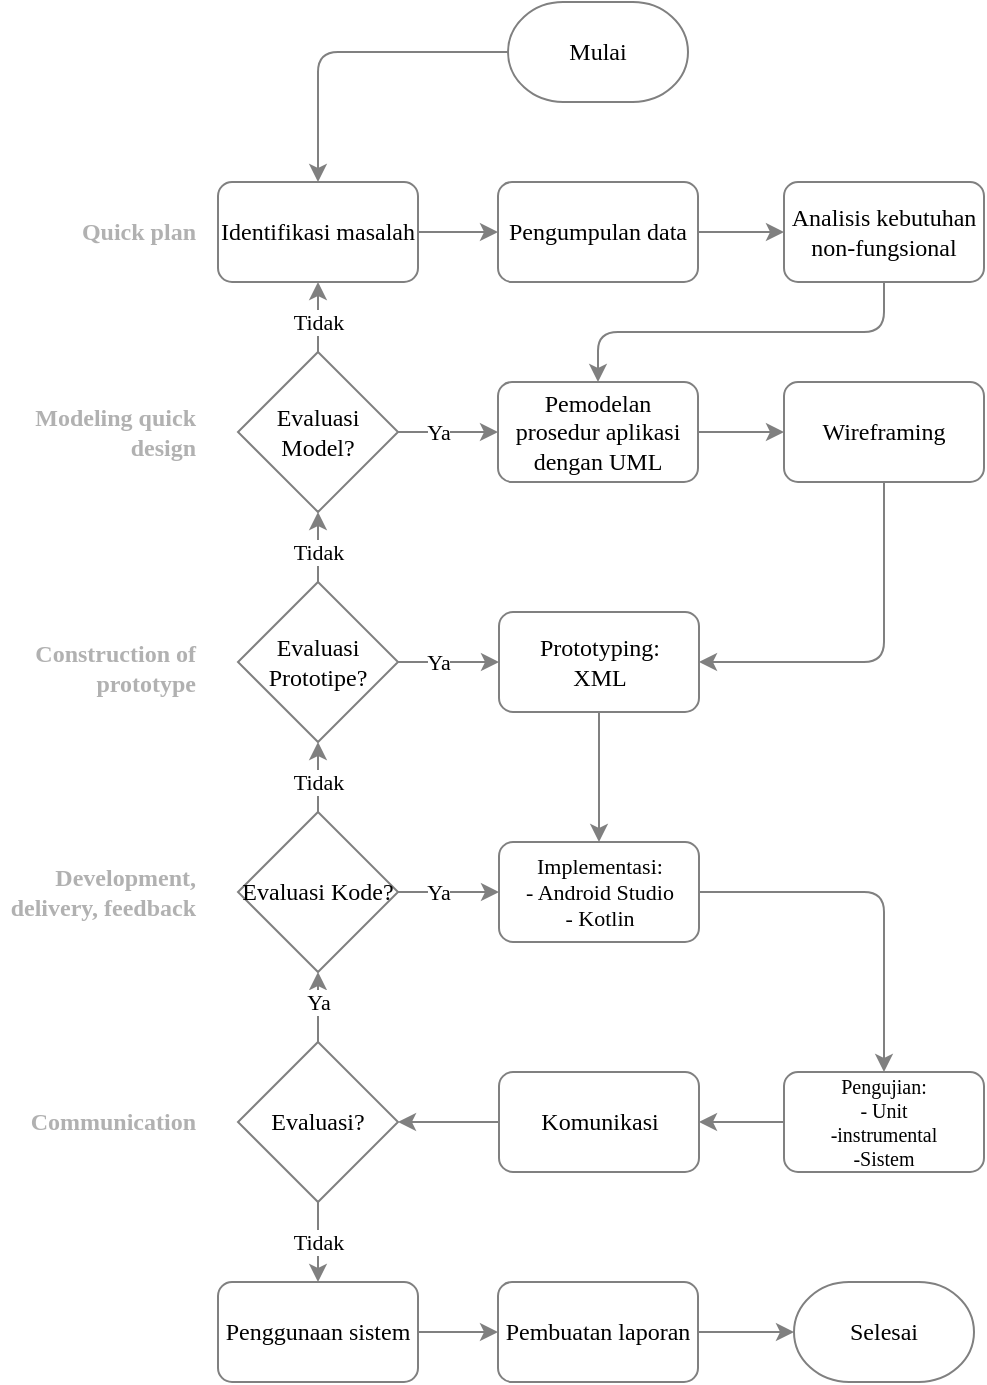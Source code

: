 <mxfile version="21.1.4" type="github">
  <diagram id="C5RBs43oDa-KdzZeNtuy" name="Page-1">
    <mxGraphModel dx="993" dy="596" grid="1" gridSize="10" guides="1" tooltips="1" connect="1" arrows="1" fold="1" page="1" pageScale="1" pageWidth="827" pageHeight="1169" math="0" shadow="0">
      <root>
        <mxCell id="WIyWlLk6GJQsqaUBKTNV-0" />
        <mxCell id="WIyWlLk6GJQsqaUBKTNV-1" parent="WIyWlLk6GJQsqaUBKTNV-0" />
        <mxCell id="ktbN5aYwxhZYsoAh1HYY-9" value="" style="edgeStyle=orthogonalEdgeStyle;rounded=1;orthogonalLoop=1;jettySize=auto;html=1;strokeColor=#808080;fontFamily=Ubuntu;fontSource=https%3A%2F%2Ffonts.googleapis.com%2Fcss%3Ffamily%3DUbuntu;" parent="WIyWlLk6GJQsqaUBKTNV-1" source="ktbN5aYwxhZYsoAh1HYY-3" target="ktbN5aYwxhZYsoAh1HYY-4" edge="1">
          <mxGeometry relative="1" as="geometry" />
        </mxCell>
        <mxCell id="ktbN5aYwxhZYsoAh1HYY-3" value="Mulai" style="strokeWidth=1;html=1;shape=mxgraph.flowchart.terminator;whiteSpace=wrap;fontFamily=Ubuntu;fontSource=https%3A%2F%2Ffonts.googleapis.com%2Fcss%3Ffamily%3DUbuntu;fillColor=#FFFFFF;strokeColor=#808080;" parent="WIyWlLk6GJQsqaUBKTNV-1" vertex="1">
          <mxGeometry x="459" y="30" width="90" height="50" as="geometry" />
        </mxCell>
        <mxCell id="ktbN5aYwxhZYsoAh1HYY-7" value="" style="edgeStyle=orthogonalEdgeStyle;rounded=0;orthogonalLoop=1;jettySize=auto;html=1;strokeColor=#808080;fontFamily=Ubuntu;fontSource=https%3A%2F%2Ffonts.googleapis.com%2Fcss%3Ffamily%3DUbuntu;" parent="WIyWlLk6GJQsqaUBKTNV-1" source="ktbN5aYwxhZYsoAh1HYY-4" target="ktbN5aYwxhZYsoAh1HYY-6" edge="1">
          <mxGeometry relative="1" as="geometry" />
        </mxCell>
        <mxCell id="ktbN5aYwxhZYsoAh1HYY-4" value="Identifikasi masalah" style="rounded=1;whiteSpace=wrap;html=1;absoluteArcSize=1;arcSize=14;strokeWidth=1;fontFamily=Ubuntu;fontSource=https%3A%2F%2Ffonts.googleapis.com%2Fcss%3Ffamily%3DUbuntu;fillColor=#FFFFFF;strokeColor=#808080;" parent="WIyWlLk6GJQsqaUBKTNV-1" vertex="1">
          <mxGeometry x="314" y="120" width="100" height="50" as="geometry" />
        </mxCell>
        <mxCell id="ktbN5aYwxhZYsoAh1HYY-11" value="" style="edgeStyle=orthogonalEdgeStyle;rounded=0;orthogonalLoop=1;jettySize=auto;html=1;strokeColor=#808080;fontFamily=Ubuntu;fontSource=https%3A%2F%2Ffonts.googleapis.com%2Fcss%3Ffamily%3DUbuntu;" parent="WIyWlLk6GJQsqaUBKTNV-1" source="ktbN5aYwxhZYsoAh1HYY-6" target="ktbN5aYwxhZYsoAh1HYY-10" edge="1">
          <mxGeometry relative="1" as="geometry" />
        </mxCell>
        <mxCell id="ktbN5aYwxhZYsoAh1HYY-6" value="Pengumpulan data" style="rounded=1;whiteSpace=wrap;html=1;arcSize=14;strokeWidth=1;fontFamily=Ubuntu;fontSource=https%3A%2F%2Ffonts.googleapis.com%2Fcss%3Ffamily%3DUbuntu;fillColor=#FFFFFF;strokeColor=#808080;" parent="WIyWlLk6GJQsqaUBKTNV-1" vertex="1">
          <mxGeometry x="454" y="120" width="100" height="50" as="geometry" />
        </mxCell>
        <mxCell id="ktbN5aYwxhZYsoAh1HYY-16" value="" style="edgeStyle=orthogonalEdgeStyle;rounded=1;orthogonalLoop=1;jettySize=auto;html=1;strokeColor=#808080;fontFamily=Ubuntu;fontSource=https%3A%2F%2Ffonts.googleapis.com%2Fcss%3Ffamily%3DUbuntu;exitX=0.5;exitY=1;exitDx=0;exitDy=0;" parent="WIyWlLk6GJQsqaUBKTNV-1" source="ktbN5aYwxhZYsoAh1HYY-10" target="ktbN5aYwxhZYsoAh1HYY-17" edge="1">
          <mxGeometry relative="1" as="geometry" />
        </mxCell>
        <mxCell id="ktbN5aYwxhZYsoAh1HYY-10" value="Analisis kebutuhan non-fungsional" style="rounded=1;whiteSpace=wrap;html=1;arcSize=14;strokeWidth=1;fontFamily=Ubuntu;fontSource=https%3A%2F%2Ffonts.googleapis.com%2Fcss%3Ffamily%3DUbuntu;fillColor=#FFFFFF;strokeColor=#808080;" parent="WIyWlLk6GJQsqaUBKTNV-1" vertex="1">
          <mxGeometry x="597" y="120" width="100" height="50" as="geometry" />
        </mxCell>
        <mxCell id="NbRlIwlE_Kw9sblHJF5f-21" style="edgeStyle=orthogonalEdgeStyle;rounded=1;orthogonalLoop=1;jettySize=auto;html=1;entryX=1;entryY=0.5;entryDx=0;entryDy=0;exitX=0.5;exitY=1;exitDx=0;exitDy=0;strokeColor=#808080;" edge="1" parent="WIyWlLk6GJQsqaUBKTNV-1" source="ktbN5aYwxhZYsoAh1HYY-15" target="ktbN5aYwxhZYsoAh1HYY-19">
          <mxGeometry relative="1" as="geometry" />
        </mxCell>
        <mxCell id="ktbN5aYwxhZYsoAh1HYY-15" value="Wireframing" style="rounded=1;whiteSpace=wrap;html=1;arcSize=14;strokeWidth=1;fontFamily=Ubuntu;fontSource=https%3A%2F%2Ffonts.googleapis.com%2Fcss%3Ffamily%3DUbuntu;fillColor=#FFFFFF;strokeColor=#808080;" parent="WIyWlLk6GJQsqaUBKTNV-1" vertex="1">
          <mxGeometry x="597" y="220" width="100" height="50" as="geometry" />
        </mxCell>
        <mxCell id="NbRlIwlE_Kw9sblHJF5f-19" style="edgeStyle=orthogonalEdgeStyle;rounded=0;orthogonalLoop=1;jettySize=auto;html=1;entryX=0;entryY=0.5;entryDx=0;entryDy=0;strokeColor=#808080;" edge="1" parent="WIyWlLk6GJQsqaUBKTNV-1" source="ktbN5aYwxhZYsoAh1HYY-17" target="ktbN5aYwxhZYsoAh1HYY-15">
          <mxGeometry relative="1" as="geometry" />
        </mxCell>
        <mxCell id="ktbN5aYwxhZYsoAh1HYY-17" value="Pemodelan prosedur aplikasi dengan UML" style="rounded=1;whiteSpace=wrap;html=1;arcSize=14;strokeWidth=1;fontFamily=Ubuntu;fontSource=https%3A%2F%2Ffonts.googleapis.com%2Fcss%3Ffamily%3DUbuntu;fillColor=#FFFFFF;strokeColor=#808080;" parent="WIyWlLk6GJQsqaUBKTNV-1" vertex="1">
          <mxGeometry x="454" y="220" width="100" height="50" as="geometry" />
        </mxCell>
        <mxCell id="NbRlIwlE_Kw9sblHJF5f-6" style="edgeStyle=orthogonalEdgeStyle;rounded=1;orthogonalLoop=1;jettySize=auto;html=1;exitX=0.5;exitY=1;exitDx=0;exitDy=0;entryX=0.5;entryY=0;entryDx=0;entryDy=0;strokeColor=#808080;" edge="1" parent="WIyWlLk6GJQsqaUBKTNV-1" source="ktbN5aYwxhZYsoAh1HYY-19" target="ktbN5aYwxhZYsoAh1HYY-106">
          <mxGeometry relative="1" as="geometry" />
        </mxCell>
        <mxCell id="ktbN5aYwxhZYsoAh1HYY-19" value="Prototyping:&lt;br&gt;XML" style="rounded=1;whiteSpace=wrap;html=1;arcSize=14;strokeWidth=1;fontFamily=Ubuntu;fontSource=https%3A%2F%2Ffonts.googleapis.com%2Fcss%3Ffamily%3DUbuntu;fillColor=#FFFFFF;strokeColor=#808080;" parent="WIyWlLk6GJQsqaUBKTNV-1" vertex="1">
          <mxGeometry x="454.5" y="335" width="100" height="50" as="geometry" />
        </mxCell>
        <mxCell id="NbRlIwlE_Kw9sblHJF5f-90" value="" style="edgeStyle=orthogonalEdgeStyle;rounded=0;orthogonalLoop=1;jettySize=auto;html=1;strokeColor=#808080;" edge="1" parent="WIyWlLk6GJQsqaUBKTNV-1" source="ktbN5aYwxhZYsoAh1HYY-93" target="NbRlIwlE_Kw9sblHJF5f-89">
          <mxGeometry relative="1" as="geometry" />
        </mxCell>
        <mxCell id="ktbN5aYwxhZYsoAh1HYY-93" value="Penggunaan sistem" style="whiteSpace=wrap;html=1;rounded=1;arcSize=14;strokeWidth=1;fontFamily=Ubuntu;fontSource=https%3A%2F%2Ffonts.googleapis.com%2Fcss%3Ffamily%3DUbuntu;fillColor=#FFFFFF;strokeColor=#808080;" parent="WIyWlLk6GJQsqaUBKTNV-1" vertex="1">
          <mxGeometry x="314" y="670" width="100" height="50" as="geometry" />
        </mxCell>
        <mxCell id="ktbN5aYwxhZYsoAh1HYY-98" value="Selesai" style="strokeWidth=1;html=1;shape=mxgraph.flowchart.terminator;whiteSpace=wrap;fontFamily=Ubuntu;fontSource=https%3A%2F%2Ffonts.googleapis.com%2Fcss%3Ffamily%3DUbuntu;fillColor=#FFFFFF;strokeColor=#808080;" parent="WIyWlLk6GJQsqaUBKTNV-1" vertex="1">
          <mxGeometry x="602" y="670" width="90" height="50" as="geometry" />
        </mxCell>
        <mxCell id="NbRlIwlE_Kw9sblHJF5f-32" style="edgeStyle=orthogonalEdgeStyle;rounded=1;orthogonalLoop=1;jettySize=auto;html=1;exitX=1;exitY=0.5;exitDx=0;exitDy=0;entryX=0.5;entryY=0;entryDx=0;entryDy=0;strokeColor=#808080;" edge="1" parent="WIyWlLk6GJQsqaUBKTNV-1" source="ktbN5aYwxhZYsoAh1HYY-106" target="ktbN5aYwxhZYsoAh1HYY-113">
          <mxGeometry relative="1" as="geometry" />
        </mxCell>
        <mxCell id="ktbN5aYwxhZYsoAh1HYY-106" value="Implementasi:&lt;br style=&quot;font-size: 11px;&quot;&gt;- Android Studio&lt;br style=&quot;font-size: 11px;&quot;&gt;- Kotlin" style="rounded=1;whiteSpace=wrap;html=1;arcSize=14;strokeWidth=1;fontSize=11;fontFamily=Ubuntu;fontSource=https%3A%2F%2Ffonts.googleapis.com%2Fcss%3Ffamily%3DUbuntu;fillColor=#FFFFFF;strokeColor=#808080;" parent="WIyWlLk6GJQsqaUBKTNV-1" vertex="1">
          <mxGeometry x="454.5" y="450" width="100" height="50" as="geometry" />
        </mxCell>
        <mxCell id="NbRlIwlE_Kw9sblHJF5f-10" value="Tidak" style="edgeStyle=orthogonalEdgeStyle;rounded=0;orthogonalLoop=1;jettySize=auto;html=1;strokeColor=#808080;fontFamily=Ubuntu;fontSource=https%3A%2F%2Ffonts.googleapis.com%2Fcss%3Ffamily%3DUbuntu;" edge="1" parent="WIyWlLk6GJQsqaUBKTNV-1" source="ktbN5aYwxhZYsoAh1HYY-111" target="NbRlIwlE_Kw9sblHJF5f-9">
          <mxGeometry x="0.111" relative="1" as="geometry">
            <mxPoint as="offset" />
          </mxGeometry>
        </mxCell>
        <mxCell id="NbRlIwlE_Kw9sblHJF5f-36" value="Ya" style="edgeStyle=orthogonalEdgeStyle;orthogonalLoop=1;jettySize=auto;html=1;strokeColor=#808080;rounded=0;elbow=vertical;fontFamily=Ubuntu;fontSource=https%3A%2F%2Ffonts.googleapis.com%2Fcss%3Ffamily%3DUbuntu;" edge="1" parent="WIyWlLk6GJQsqaUBKTNV-1" source="ktbN5aYwxhZYsoAh1HYY-111" target="ktbN5aYwxhZYsoAh1HYY-106">
          <mxGeometry x="-0.229" relative="1" as="geometry">
            <mxPoint as="offset" />
          </mxGeometry>
        </mxCell>
        <mxCell id="ktbN5aYwxhZYsoAh1HYY-111" value="Evaluasi Kode?" style="rhombus;whiteSpace=wrap;html=1;fontSize=12;rounded=0;arcSize=14;strokeWidth=1;fontFamily=Ubuntu;fontSource=https%3A%2F%2Ffonts.googleapis.com%2Fcss%3Ffamily%3DUbuntu;fillColor=#FFFFFF;strokeColor=#808080;" parent="WIyWlLk6GJQsqaUBKTNV-1" vertex="1">
          <mxGeometry x="324" y="435" width="80" height="80" as="geometry" />
        </mxCell>
        <mxCell id="NbRlIwlE_Kw9sblHJF5f-40" value="" style="edgeStyle=orthogonalEdgeStyle;rounded=0;orthogonalLoop=1;jettySize=auto;html=1;strokeColor=#808080;" edge="1" parent="WIyWlLk6GJQsqaUBKTNV-1" source="ktbN5aYwxhZYsoAh1HYY-113" target="ktbN5aYwxhZYsoAh1HYY-120">
          <mxGeometry relative="1" as="geometry" />
        </mxCell>
        <mxCell id="ktbN5aYwxhZYsoAh1HYY-113" value="Pengujian:&lt;br style=&quot;font-size: 10px;&quot;&gt;- Unit&lt;br style=&quot;font-size: 10px;&quot;&gt;-instrumental&lt;br style=&quot;font-size: 10px;&quot;&gt;-Sistem" style="whiteSpace=wrap;html=1;rounded=1;arcSize=14;strokeWidth=1;fontSize=10;fontFamily=Ubuntu;fontSource=https%3A%2F%2Ffonts.googleapis.com%2Fcss%3Ffamily%3DUbuntu;fillColor=#FFFFFF;strokeColor=#808080;" parent="WIyWlLk6GJQsqaUBKTNV-1" vertex="1">
          <mxGeometry x="597" y="565" width="100" height="50" as="geometry" />
        </mxCell>
        <mxCell id="NbRlIwlE_Kw9sblHJF5f-41" value="" style="edgeStyle=orthogonalEdgeStyle;rounded=0;orthogonalLoop=1;jettySize=auto;html=1;strokeColor=#808080;" edge="1" parent="WIyWlLk6GJQsqaUBKTNV-1" source="ktbN5aYwxhZYsoAh1HYY-120" target="NbRlIwlE_Kw9sblHJF5f-33">
          <mxGeometry relative="1" as="geometry" />
        </mxCell>
        <mxCell id="ktbN5aYwxhZYsoAh1HYY-120" value="Komunikasi" style="rounded=1;whiteSpace=wrap;html=1;arcSize=14;strokeWidth=1;fontFamily=Ubuntu;fontSource=https%3A%2F%2Ffonts.googleapis.com%2Fcss%3Ffamily%3DUbuntu;fillColor=#FFFFFF;strokeColor=#808080;" parent="WIyWlLk6GJQsqaUBKTNV-1" vertex="1">
          <mxGeometry x="454.5" y="565" width="100" height="50" as="geometry" />
        </mxCell>
        <mxCell id="NbRlIwlE_Kw9sblHJF5f-0" value="Quick plan" style="text;strokeColor=none;align=right;fillColor=none;html=1;verticalAlign=middle;rounded=0;fontFamily=Ubuntu;fontSource=https%3A%2F%2Ffonts.googleapis.com%2Fcss%3Ffamily%3DUbuntu;textOpacity=30;fontStyle=1;whiteSpace=wrap;" vertex="1" parent="WIyWlLk6GJQsqaUBKTNV-1">
          <mxGeometry x="205" y="120" width="100" height="50" as="geometry" />
        </mxCell>
        <mxCell id="NbRlIwlE_Kw9sblHJF5f-1" value="Modeling quick design" style="text;strokeColor=none;align=right;fillColor=none;html=1;verticalAlign=middle;rounded=0;fontFamily=Ubuntu;fontSource=https%3A%2F%2Ffonts.googleapis.com%2Fcss%3Ffamily%3DUbuntu;textOpacity=30;fontStyle=1;whiteSpace=wrap;" vertex="1" parent="WIyWlLk6GJQsqaUBKTNV-1">
          <mxGeometry x="205" y="220" width="100" height="50" as="geometry" />
        </mxCell>
        <mxCell id="NbRlIwlE_Kw9sblHJF5f-2" value="Construction of prototype" style="text;strokeColor=none;align=right;fillColor=none;html=1;verticalAlign=middle;rounded=0;fontFamily=Ubuntu;fontSource=https%3A%2F%2Ffonts.googleapis.com%2Fcss%3Ffamily%3DUbuntu;textOpacity=30;fontStyle=1;whiteSpace=wrap;" vertex="1" parent="WIyWlLk6GJQsqaUBKTNV-1">
          <mxGeometry x="205" y="335" width="100" height="55" as="geometry" />
        </mxCell>
        <mxCell id="NbRlIwlE_Kw9sblHJF5f-7" value="Development, delivery, feedback" style="text;strokeColor=none;align=right;fillColor=none;html=1;verticalAlign=middle;rounded=0;fontFamily=Ubuntu;fontSource=https%3A%2F%2Ffonts.googleapis.com%2Fcss%3Ffamily%3DUbuntu;textOpacity=30;fontStyle=1;whiteSpace=wrap;" vertex="1" parent="WIyWlLk6GJQsqaUBKTNV-1">
          <mxGeometry x="205" y="450" width="100" height="50" as="geometry" />
        </mxCell>
        <mxCell id="NbRlIwlE_Kw9sblHJF5f-11" value="Ya" style="edgeStyle=orthogonalEdgeStyle;rounded=0;orthogonalLoop=1;jettySize=auto;html=1;strokeColor=#808080;fontFamily=Ubuntu;fontSource=https%3A%2F%2Ffonts.googleapis.com%2Fcss%3Ffamily%3DUbuntu;" edge="1" parent="WIyWlLk6GJQsqaUBKTNV-1" source="NbRlIwlE_Kw9sblHJF5f-9" target="ktbN5aYwxhZYsoAh1HYY-19">
          <mxGeometry x="-0.225" relative="1" as="geometry">
            <Array as="points">
              <mxPoint x="430" y="360" />
              <mxPoint x="430" y="360" />
            </Array>
            <mxPoint as="offset" />
          </mxGeometry>
        </mxCell>
        <mxCell id="NbRlIwlE_Kw9sblHJF5f-16" value="Tidak" style="edgeStyle=orthogonalEdgeStyle;rounded=0;orthogonalLoop=1;jettySize=auto;html=1;strokeColor=#808080;fontFamily=Ubuntu;fontSource=https%3A%2F%2Ffonts.googleapis.com%2Fcss%3Ffamily%3DUbuntu;" edge="1" parent="WIyWlLk6GJQsqaUBKTNV-1" source="NbRlIwlE_Kw9sblHJF5f-9" target="NbRlIwlE_Kw9sblHJF5f-15">
          <mxGeometry x="0.11" relative="1" as="geometry">
            <mxPoint as="offset" />
          </mxGeometry>
        </mxCell>
        <mxCell id="NbRlIwlE_Kw9sblHJF5f-9" value="Evaluasi Prototipe?" style="rhombus;whiteSpace=wrap;html=1;fontFamily=Ubuntu;rounded=0;arcSize=14;strokeWidth=1;fontSource=https%3A%2F%2Ffonts.googleapis.com%2Fcss%3Ffamily%3DUbuntu;fillColor=#FFFFFF;strokeColor=#808080;" vertex="1" parent="WIyWlLk6GJQsqaUBKTNV-1">
          <mxGeometry x="324" y="320" width="80" height="80" as="geometry" />
        </mxCell>
        <mxCell id="NbRlIwlE_Kw9sblHJF5f-18" value="Ya" style="edgeStyle=orthogonalEdgeStyle;rounded=0;orthogonalLoop=1;jettySize=auto;html=1;exitX=1;exitY=0.5;exitDx=0;exitDy=0;entryX=0;entryY=0.5;entryDx=0;entryDy=0;strokeColor=#808080;fontFamily=Ubuntu;fontSource=https%3A%2F%2Ffonts.googleapis.com%2Fcss%3Ffamily%3DUbuntu;" edge="1" parent="WIyWlLk6GJQsqaUBKTNV-1" source="NbRlIwlE_Kw9sblHJF5f-15" target="ktbN5aYwxhZYsoAh1HYY-17">
          <mxGeometry x="-0.22" relative="1" as="geometry">
            <mxPoint as="offset" />
          </mxGeometry>
        </mxCell>
        <mxCell id="NbRlIwlE_Kw9sblHJF5f-23" value="Tidak" style="edgeStyle=orthogonalEdgeStyle;rounded=0;orthogonalLoop=1;jettySize=auto;html=1;strokeColor=#808080;fontFamily=Ubuntu;fontSource=https%3A%2F%2Ffonts.googleapis.com%2Fcss%3Ffamily%3DUbuntu;" edge="1" parent="WIyWlLk6GJQsqaUBKTNV-1" source="NbRlIwlE_Kw9sblHJF5f-15" target="ktbN5aYwxhZYsoAh1HYY-4">
          <mxGeometry x="0.111" relative="1" as="geometry">
            <mxPoint as="offset" />
          </mxGeometry>
        </mxCell>
        <mxCell id="NbRlIwlE_Kw9sblHJF5f-15" value="Evaluasi Model?" style="rhombus;whiteSpace=wrap;html=1;fontFamily=Ubuntu;rounded=0;arcSize=14;strokeWidth=1;fontSource=https%3A%2F%2Ffonts.googleapis.com%2Fcss%3Ffamily%3DUbuntu;fillColor=#FFFFFF;strokeColor=#808080;" vertex="1" parent="WIyWlLk6GJQsqaUBKTNV-1">
          <mxGeometry x="324" y="205" width="80" height="80" as="geometry" />
        </mxCell>
        <mxCell id="NbRlIwlE_Kw9sblHJF5f-27" value="Communication" style="text;strokeColor=none;align=right;fillColor=none;html=1;verticalAlign=middle;rounded=0;fontFamily=Ubuntu;fontSource=https%3A%2F%2Ffonts.googleapis.com%2Fcss%3Ffamily%3DUbuntu;textOpacity=30;fontStyle=1;whiteSpace=wrap;" vertex="1" parent="WIyWlLk6GJQsqaUBKTNV-1">
          <mxGeometry x="205" y="565" width="100" height="50" as="geometry" />
        </mxCell>
        <mxCell id="NbRlIwlE_Kw9sblHJF5f-35" value="Ya" style="edgeStyle=orthogonalEdgeStyle;rounded=0;orthogonalLoop=1;jettySize=auto;html=1;exitX=0.5;exitY=0;exitDx=0;exitDy=0;entryX=0.5;entryY=1;entryDx=0;entryDy=0;strokeColor=#808080;fontFamily=Ubuntu;fontSource=https%3A%2F%2Ffonts.googleapis.com%2Fcss%3Ffamily%3DUbuntu;" edge="1" parent="WIyWlLk6GJQsqaUBKTNV-1" source="NbRlIwlE_Kw9sblHJF5f-33" target="ktbN5aYwxhZYsoAh1HYY-111">
          <mxGeometry x="0.143" relative="1" as="geometry">
            <mxPoint as="offset" />
          </mxGeometry>
        </mxCell>
        <mxCell id="NbRlIwlE_Kw9sblHJF5f-43" value="Tidak" style="edgeStyle=orthogonalEdgeStyle;rounded=0;orthogonalLoop=1;jettySize=auto;html=1;strokeColor=#808080;fontFamily=Ubuntu;fontSource=https%3A%2F%2Ffonts.googleapis.com%2Fcss%3Ffamily%3DUbuntu;" edge="1" parent="WIyWlLk6GJQsqaUBKTNV-1" source="NbRlIwlE_Kw9sblHJF5f-33" target="ktbN5aYwxhZYsoAh1HYY-93">
          <mxGeometry relative="1" as="geometry">
            <mxPoint as="offset" />
          </mxGeometry>
        </mxCell>
        <mxCell id="NbRlIwlE_Kw9sblHJF5f-33" value="Evaluasi?" style="rhombus;whiteSpace=wrap;html=1;fontSize=12;fontFamily=Ubuntu;rounded=0;arcSize=14;strokeWidth=1;fontSource=https%3A%2F%2Ffonts.googleapis.com%2Fcss%3Ffamily%3DUbuntu;fillColor=#FFFFFF;strokeColor=#808080;" vertex="1" parent="WIyWlLk6GJQsqaUBKTNV-1">
          <mxGeometry x="324" y="550" width="80" height="80" as="geometry" />
        </mxCell>
        <mxCell id="NbRlIwlE_Kw9sblHJF5f-91" value="" style="edgeStyle=orthogonalEdgeStyle;rounded=0;orthogonalLoop=1;jettySize=auto;html=1;strokeColor=#808080;" edge="1" parent="WIyWlLk6GJQsqaUBKTNV-1" source="NbRlIwlE_Kw9sblHJF5f-89" target="ktbN5aYwxhZYsoAh1HYY-98">
          <mxGeometry relative="1" as="geometry" />
        </mxCell>
        <mxCell id="NbRlIwlE_Kw9sblHJF5f-89" value="Pembuatan laporan" style="whiteSpace=wrap;html=1;rounded=1;arcSize=14;strokeWidth=1;fontFamily=Ubuntu;fontSource=https%3A%2F%2Ffonts.googleapis.com%2Fcss%3Ffamily%3DUbuntu;fillColor=#FFFFFF;strokeColor=#808080;" vertex="1" parent="WIyWlLk6GJQsqaUBKTNV-1">
          <mxGeometry x="454" y="670" width="100" height="50" as="geometry" />
        </mxCell>
      </root>
    </mxGraphModel>
  </diagram>
</mxfile>
